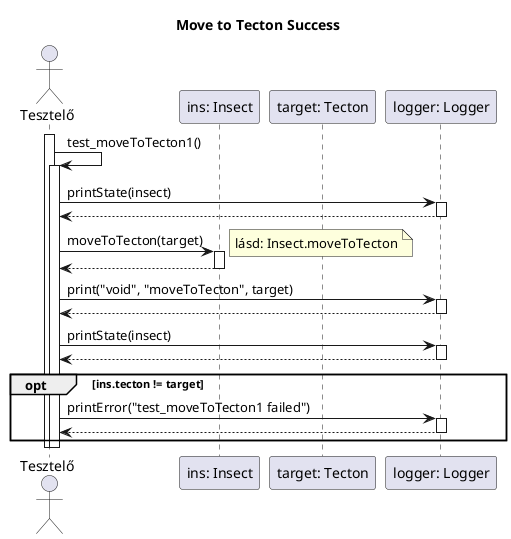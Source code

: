 @startuml test_moveToTecton1

title Move to Tecton Success

actor "Tesztelő" as t
participant "ins: Insect" as i
participant "target: Tecton" as target
participant "logger: Logger" as logger

activate t
t -> t: test_moveToTecton1()
activate t

	t -> logger: printState(insect)
	activate logger

	t <-- logger
	deactivate logger

	t -> i: moveToTecton(target)
	activate i
	note right: lásd: Insect.moveToTecton

	t <-- i
	deactivate i

	t -> logger: print("void", "moveToTecton", target)
	activate logger

	t <-- logger
	deactivate logger

	t -> logger: printState(insect)
	activate logger
	t <-- logger
	deactivate logger

	opt ins.tecton != target
		t -> logger: printError("test_moveToTecton1 failed")
		activate logger

		t <-- logger
		deactivate logger
	end

	deactivate t
deactivate t


@enduml